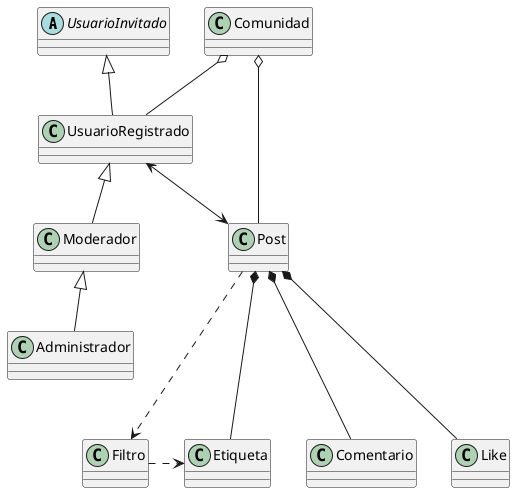@startuml

abstract class UsuarioInvitado {}

class UsuarioRegistrado {}

class Moderador {}

class Administrador {}

class Post {}

class Etiqueta {}

class Comunidad{}

class Filtro{}

class Comentario{}

class Like{}

Comunidad o-- UsuarioRegistrado
Comunidad o-- Post
UsuarioRegistrado <--> Post
UsuarioInvitado <|-- UsuarioRegistrado
UsuarioRegistrado <|-- Moderador
Moderador <|-- Administrador
Post *--- Etiqueta
Post *--- Like
Post *--- Comentario
Post ...> Filtro
Filtro .> Etiqueta


@enduml